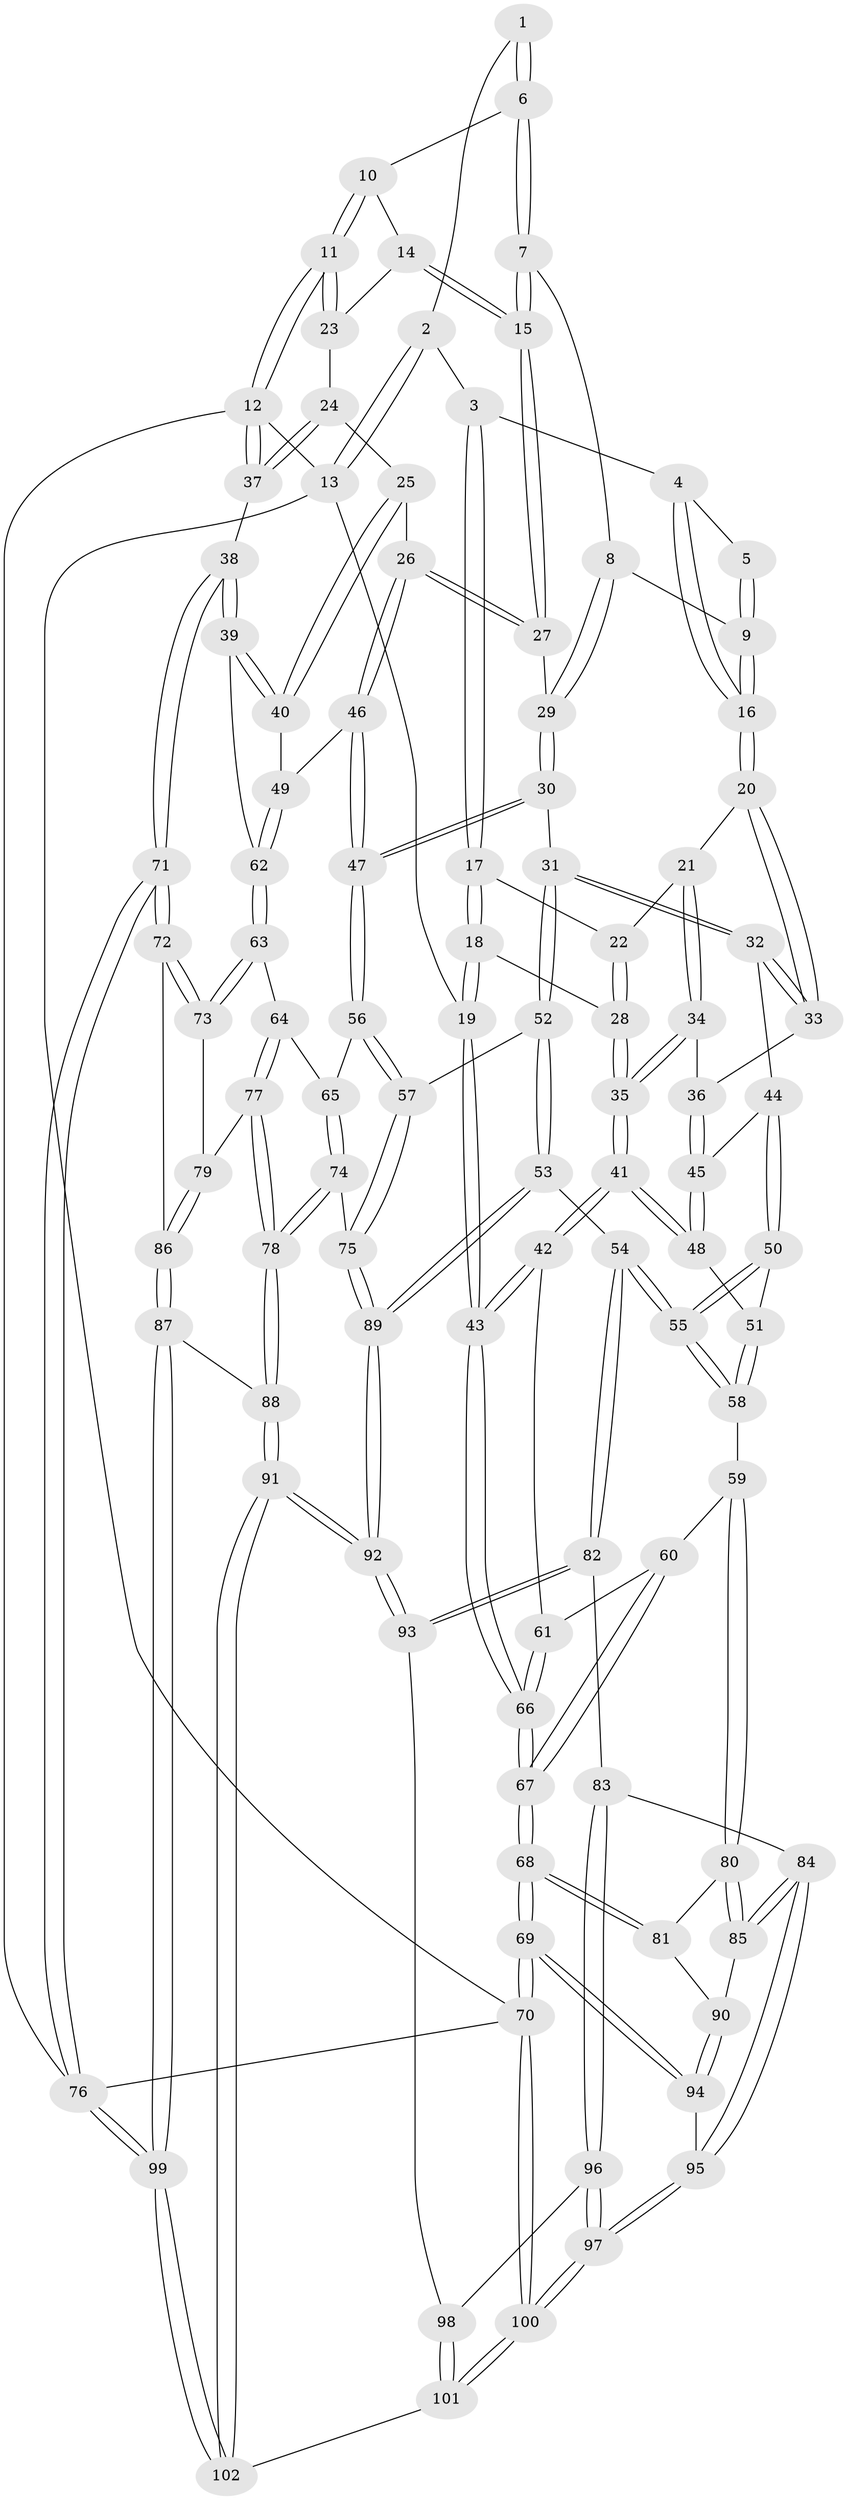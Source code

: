 // Generated by graph-tools (version 1.1) at 2025/03/03/09/25 03:03:28]
// undirected, 102 vertices, 252 edges
graph export_dot {
graph [start="1"]
  node [color=gray90,style=filled];
  1 [pos="+0.4525471711775529+0"];
  2 [pos="+0.12514556795320564+0"];
  3 [pos="+0.20883721741039196+0.07707628091014453"];
  4 [pos="+0.21645481880964096+0.07729165148496273"];
  5 [pos="+0.27199017959912425+0.046010801158983976"];
  6 [pos="+0.5041764513094277+0"];
  7 [pos="+0.5007424349170663+0"];
  8 [pos="+0.46867216625362856+0.09268635595180938"];
  9 [pos="+0.4064662859109266+0.12811042997156133"];
  10 [pos="+0.8594730900736945+0"];
  11 [pos="+1+0"];
  12 [pos="+1+0"];
  13 [pos="+0+0"];
  14 [pos="+0.8148839346005478+0.04624779695730088"];
  15 [pos="+0.7589880170903199+0.17655021166578697"];
  16 [pos="+0.36997860994468124+0.15359140086265127"];
  17 [pos="+0.16864362689394866+0.12631670254580124"];
  18 [pos="+0.05727201158928246+0.1776397950244061"];
  19 [pos="+0+0.11892694717336583"];
  20 [pos="+0.3434299960909856+0.19091972873598823"];
  21 [pos="+0.30089304058502264+0.19795393385008292"];
  22 [pos="+0.2706347895637919+0.19760874672916456"];
  23 [pos="+0.9434500624661236+0.14458077899944488"];
  24 [pos="+0.9361336423728969+0.2410574526800993"];
  25 [pos="+0.9258120878695206+0.24289829599804894"];
  26 [pos="+0.7653521187904946+0.24961942599730816"];
  27 [pos="+0.7552162762099048+0.23681123799881063"];
  28 [pos="+0.16802917367661171+0.28571142266890975"];
  29 [pos="+0.5537145952468336+0.23751195443225767"];
  30 [pos="+0.5215418243033669+0.3162227064594543"];
  31 [pos="+0.4441985068847324+0.3661320427290319"];
  32 [pos="+0.406455204764441+0.35660699620205955"];
  33 [pos="+0.3513093452921542+0.295880192983102"];
  34 [pos="+0.2294814746373964+0.3282568833231569"];
  35 [pos="+0.19340179642165306+0.3411734563410374"];
  36 [pos="+0.26269242424472067+0.32221705125853806"];
  37 [pos="+1+0.33897141537154585"];
  38 [pos="+1+0.43704041440721736"];
  39 [pos="+1+0.435273299073774"];
  40 [pos="+0.901516862745702+0.39692254004872196"];
  41 [pos="+0.1874064593261744+0.3747701445839142"];
  42 [pos="+0.16136790840008217+0.3934399081176476"];
  43 [pos="+0+0.4004548345490181"];
  44 [pos="+0.3430213234574953+0.4022313923944249"];
  45 [pos="+0.3316918622118901+0.39906853762838995"];
  46 [pos="+0.7661778986713691+0.38493736876115126"];
  47 [pos="+0.6365459626953716+0.44790507054845424"];
  48 [pos="+0.19303756400428218+0.37967132738113457"];
  49 [pos="+0.7849652149304995+0.4047581007007717"];
  50 [pos="+0.2993626865139045+0.510901073990824"];
  51 [pos="+0.19671541923888225+0.3849408464332464"];
  52 [pos="+0.46830438803025304+0.5877500265481953"];
  53 [pos="+0.3677821361262104+0.6268192003209165"];
  54 [pos="+0.3416755950101378+0.6355106925558913"];
  55 [pos="+0.32019881498060476+0.618700357902114"];
  56 [pos="+0.605139596400868+0.5210482318094418"];
  57 [pos="+0.48043443978817835+0.5894821799548745"];
  58 [pos="+0.21190993907520483+0.5989801582451103"];
  59 [pos="+0.16479396844147542+0.5934168421072353"];
  60 [pos="+0.13926490921613488+0.5703723373510102"];
  61 [pos="+0.1414250023054486+0.47812272833893227"];
  62 [pos="+0.8182414864379697+0.5059320009881907"];
  63 [pos="+0.8179821772788629+0.5430444523922194"];
  64 [pos="+0.7556837489598118+0.5984722241860039"];
  65 [pos="+0.7196108290408776+0.5967289424662687"];
  66 [pos="+0+0.42124708176922754"];
  67 [pos="+0+0.5085350000365348"];
  68 [pos="+0+0.668359702990537"];
  69 [pos="+0+0.8025423850622694"];
  70 [pos="+0+1"];
  71 [pos="+1+0.6529322461366719"];
  72 [pos="+1+0.6699747558270909"];
  73 [pos="+0.9391146422782045+0.6177392511592174"];
  74 [pos="+0.6295030090702108+0.713206561351238"];
  75 [pos="+0.5826004977458352+0.7126498890244647"];
  76 [pos="+1+1"];
  77 [pos="+0.7763198628041306+0.6755696345210856"];
  78 [pos="+0.7055658333216472+0.7585264728135376"];
  79 [pos="+0.7999074422686875+0.6891110973464962"];
  80 [pos="+0.10317398783771714+0.6889620065438622"];
  81 [pos="+0.07400938100126762+0.6943772958639197"];
  82 [pos="+0.3305872972107261+0.6943050369488366"];
  83 [pos="+0.22042114247258393+0.7974000735519726"];
  84 [pos="+0.18131530285150627+0.7939836223544912"];
  85 [pos="+0.14638901711552044+0.7721722984318841"];
  86 [pos="+0.8886198424934265+0.8013473405394003"];
  87 [pos="+0.853818674140714+0.8554209641151186"];
  88 [pos="+0.7393582955202888+0.8444286010497557"];
  89 [pos="+0.5463526036191829+0.83509689926108"];
  90 [pos="+0.05760434105562137+0.7968125085753068"];
  91 [pos="+0.5651669186646989+0.9836071663449181"];
  92 [pos="+0.5286442312863697+0.9221670666089594"];
  93 [pos="+0.4174037291319947+0.8605660454880293"];
  94 [pos="+0.0360630738718918+0.8116911789532613"];
  95 [pos="+0.10050673833658998+0.8759861754336318"];
  96 [pos="+0.22927724156505397+0.8558242168823187"];
  97 [pos="+0.09524194056900585+1"];
  98 [pos="+0.32302349839319283+0.9149865955058021"];
  99 [pos="+1+1"];
  100 [pos="+0.05844930633599478+1"];
  101 [pos="+0.22325510451055355+1"];
  102 [pos="+0.5686800497217434+1"];
  1 -- 2;
  1 -- 6;
  1 -- 6;
  2 -- 3;
  2 -- 13;
  2 -- 13;
  3 -- 4;
  3 -- 17;
  3 -- 17;
  4 -- 5;
  4 -- 16;
  4 -- 16;
  5 -- 9;
  5 -- 9;
  6 -- 7;
  6 -- 7;
  6 -- 10;
  7 -- 8;
  7 -- 15;
  7 -- 15;
  8 -- 9;
  8 -- 29;
  8 -- 29;
  9 -- 16;
  9 -- 16;
  10 -- 11;
  10 -- 11;
  10 -- 14;
  11 -- 12;
  11 -- 12;
  11 -- 23;
  11 -- 23;
  12 -- 13;
  12 -- 37;
  12 -- 37;
  12 -- 76;
  13 -- 19;
  13 -- 70;
  14 -- 15;
  14 -- 15;
  14 -- 23;
  15 -- 27;
  15 -- 27;
  16 -- 20;
  16 -- 20;
  17 -- 18;
  17 -- 18;
  17 -- 22;
  18 -- 19;
  18 -- 19;
  18 -- 28;
  19 -- 43;
  19 -- 43;
  20 -- 21;
  20 -- 33;
  20 -- 33;
  21 -- 22;
  21 -- 34;
  21 -- 34;
  22 -- 28;
  22 -- 28;
  23 -- 24;
  24 -- 25;
  24 -- 37;
  24 -- 37;
  25 -- 26;
  25 -- 40;
  25 -- 40;
  26 -- 27;
  26 -- 27;
  26 -- 46;
  26 -- 46;
  27 -- 29;
  28 -- 35;
  28 -- 35;
  29 -- 30;
  29 -- 30;
  30 -- 31;
  30 -- 47;
  30 -- 47;
  31 -- 32;
  31 -- 32;
  31 -- 52;
  31 -- 52;
  32 -- 33;
  32 -- 33;
  32 -- 44;
  33 -- 36;
  34 -- 35;
  34 -- 35;
  34 -- 36;
  35 -- 41;
  35 -- 41;
  36 -- 45;
  36 -- 45;
  37 -- 38;
  38 -- 39;
  38 -- 39;
  38 -- 71;
  38 -- 71;
  39 -- 40;
  39 -- 40;
  39 -- 62;
  40 -- 49;
  41 -- 42;
  41 -- 42;
  41 -- 48;
  41 -- 48;
  42 -- 43;
  42 -- 43;
  42 -- 61;
  43 -- 66;
  43 -- 66;
  44 -- 45;
  44 -- 50;
  44 -- 50;
  45 -- 48;
  45 -- 48;
  46 -- 47;
  46 -- 47;
  46 -- 49;
  47 -- 56;
  47 -- 56;
  48 -- 51;
  49 -- 62;
  49 -- 62;
  50 -- 51;
  50 -- 55;
  50 -- 55;
  51 -- 58;
  51 -- 58;
  52 -- 53;
  52 -- 53;
  52 -- 57;
  53 -- 54;
  53 -- 89;
  53 -- 89;
  54 -- 55;
  54 -- 55;
  54 -- 82;
  54 -- 82;
  55 -- 58;
  55 -- 58;
  56 -- 57;
  56 -- 57;
  56 -- 65;
  57 -- 75;
  57 -- 75;
  58 -- 59;
  59 -- 60;
  59 -- 80;
  59 -- 80;
  60 -- 61;
  60 -- 67;
  60 -- 67;
  61 -- 66;
  61 -- 66;
  62 -- 63;
  62 -- 63;
  63 -- 64;
  63 -- 73;
  63 -- 73;
  64 -- 65;
  64 -- 77;
  64 -- 77;
  65 -- 74;
  65 -- 74;
  66 -- 67;
  66 -- 67;
  67 -- 68;
  67 -- 68;
  68 -- 69;
  68 -- 69;
  68 -- 81;
  68 -- 81;
  69 -- 70;
  69 -- 70;
  69 -- 94;
  69 -- 94;
  70 -- 100;
  70 -- 100;
  70 -- 76;
  71 -- 72;
  71 -- 72;
  71 -- 76;
  71 -- 76;
  72 -- 73;
  72 -- 73;
  72 -- 86;
  73 -- 79;
  74 -- 75;
  74 -- 78;
  74 -- 78;
  75 -- 89;
  75 -- 89;
  76 -- 99;
  76 -- 99;
  77 -- 78;
  77 -- 78;
  77 -- 79;
  78 -- 88;
  78 -- 88;
  79 -- 86;
  79 -- 86;
  80 -- 81;
  80 -- 85;
  80 -- 85;
  81 -- 90;
  82 -- 83;
  82 -- 93;
  82 -- 93;
  83 -- 84;
  83 -- 96;
  83 -- 96;
  84 -- 85;
  84 -- 85;
  84 -- 95;
  84 -- 95;
  85 -- 90;
  86 -- 87;
  86 -- 87;
  87 -- 88;
  87 -- 99;
  87 -- 99;
  88 -- 91;
  88 -- 91;
  89 -- 92;
  89 -- 92;
  90 -- 94;
  90 -- 94;
  91 -- 92;
  91 -- 92;
  91 -- 102;
  91 -- 102;
  92 -- 93;
  92 -- 93;
  93 -- 98;
  94 -- 95;
  95 -- 97;
  95 -- 97;
  96 -- 97;
  96 -- 97;
  96 -- 98;
  97 -- 100;
  97 -- 100;
  98 -- 101;
  98 -- 101;
  99 -- 102;
  99 -- 102;
  100 -- 101;
  100 -- 101;
  101 -- 102;
}
